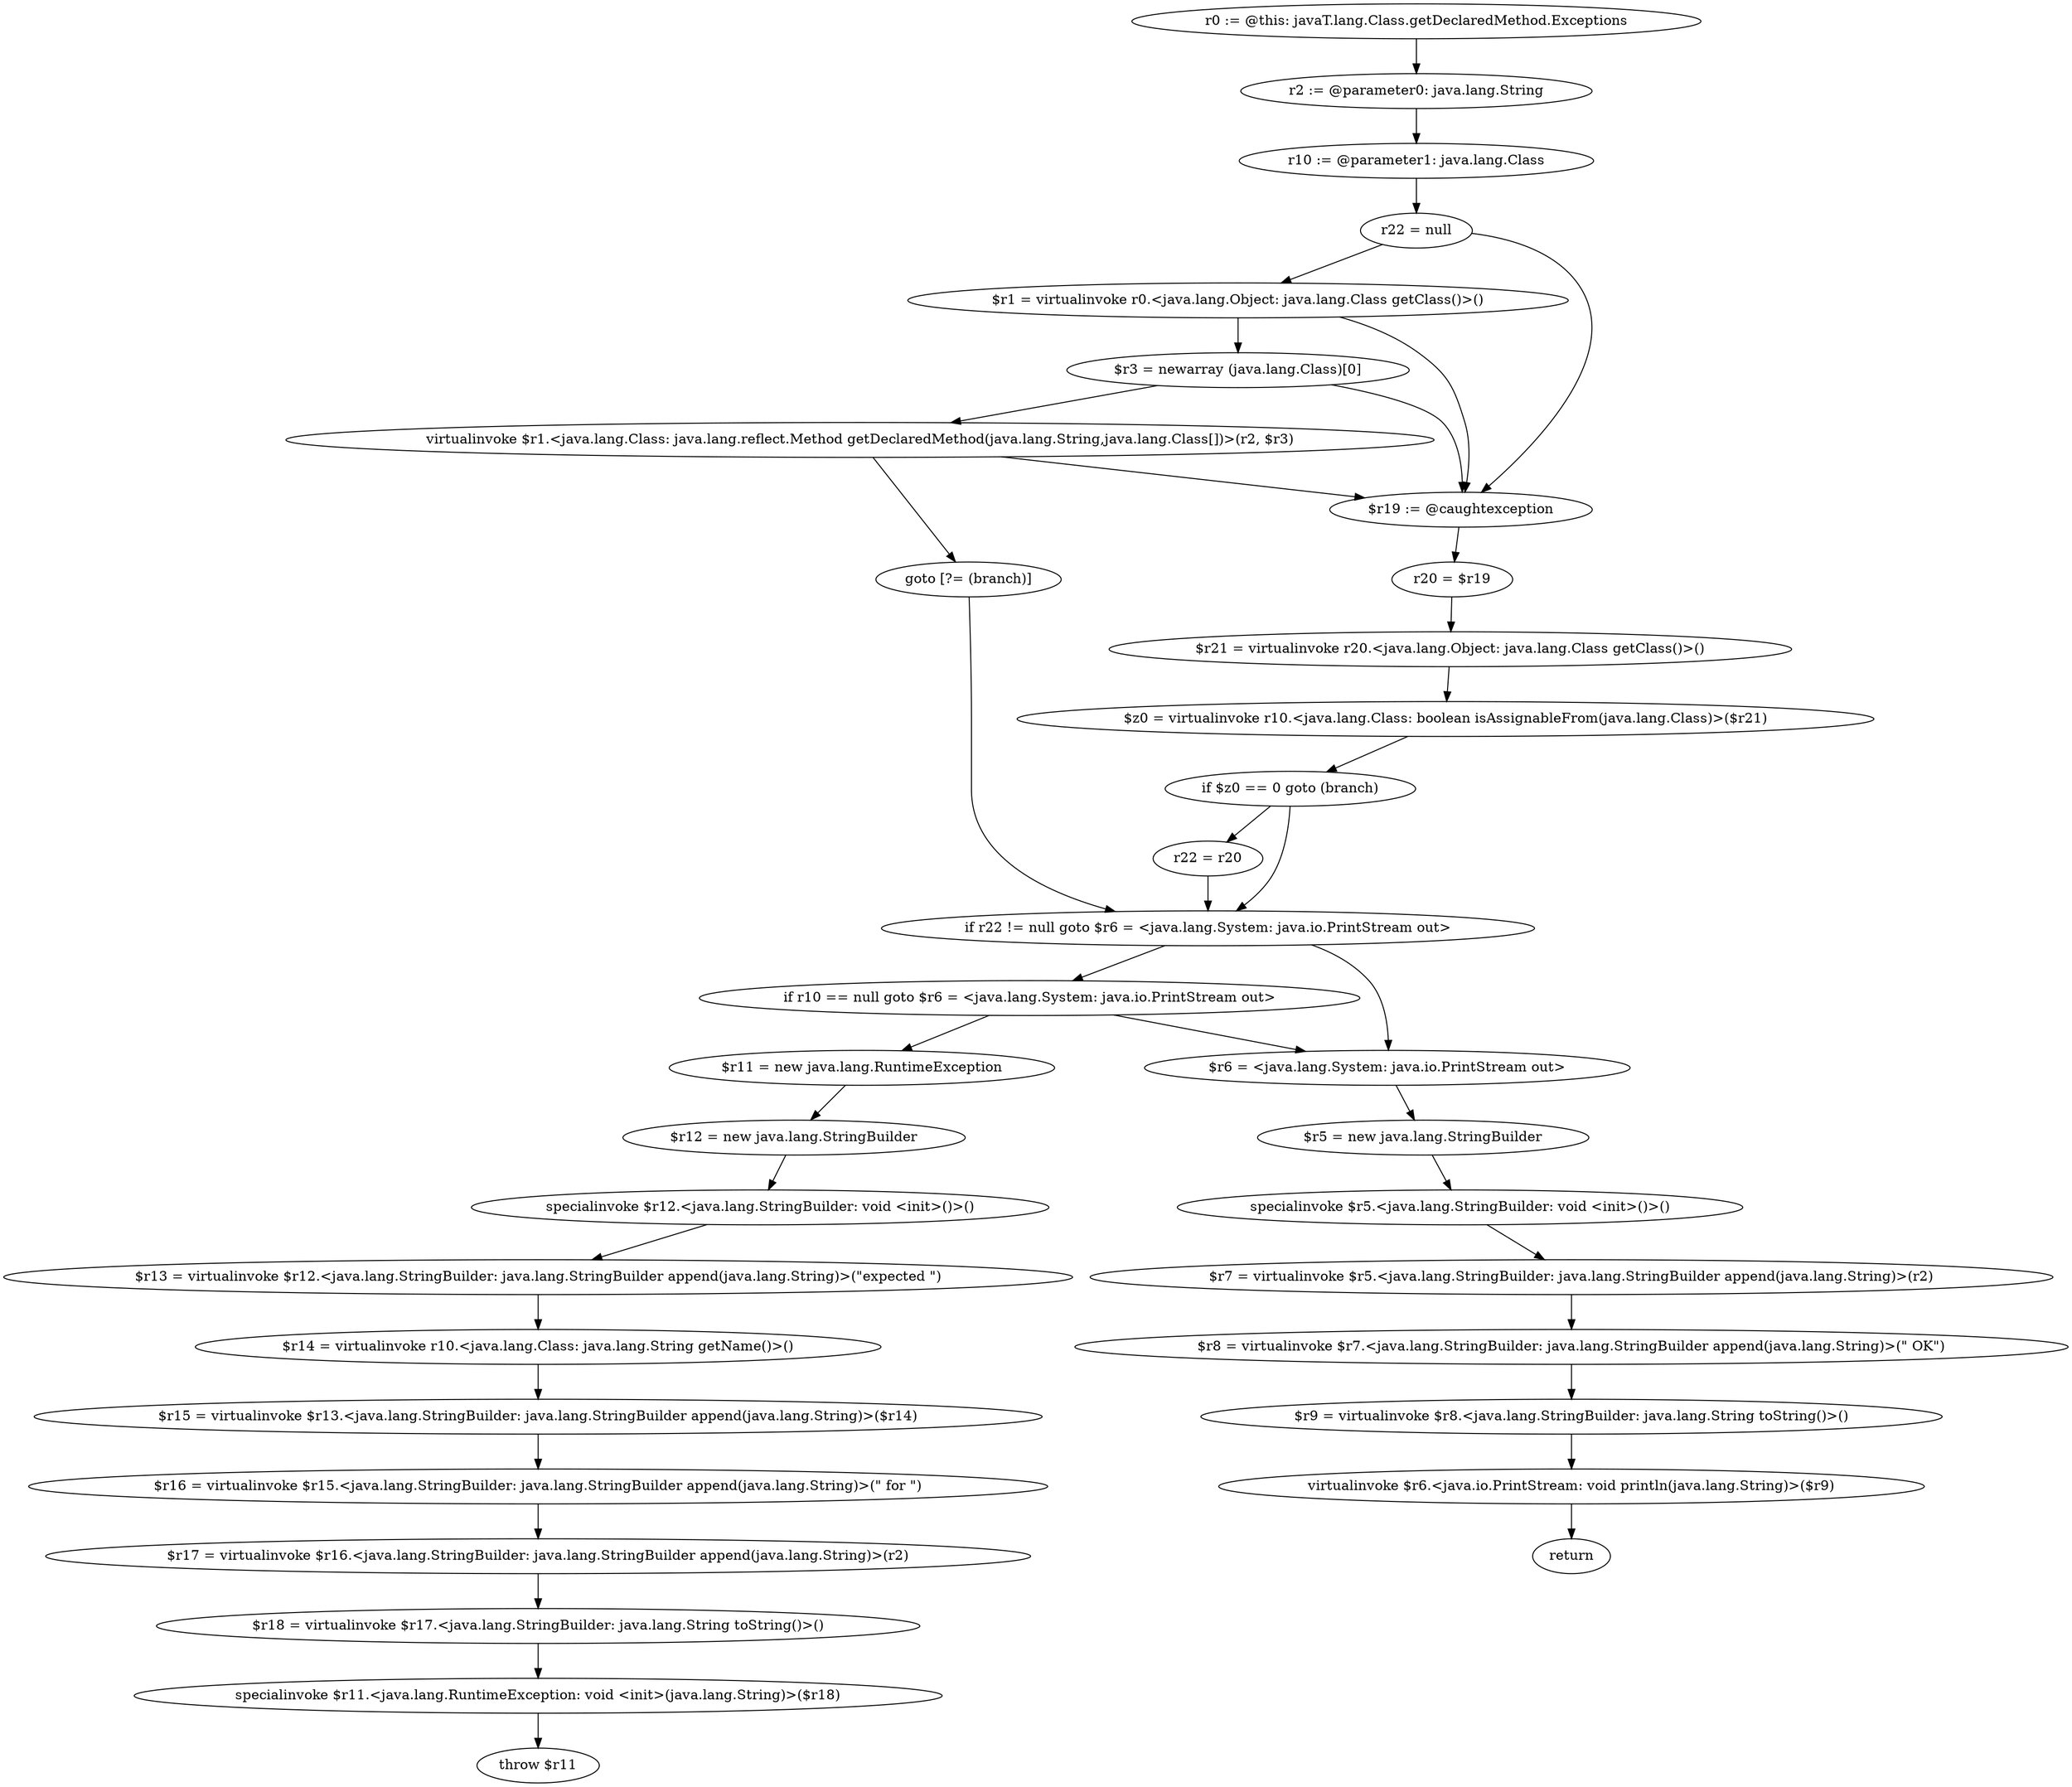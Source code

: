 digraph "unitGraph" {
    "r0 := @this: javaT.lang.Class.getDeclaredMethod.Exceptions"
    "r2 := @parameter0: java.lang.String"
    "r10 := @parameter1: java.lang.Class"
    "r22 = null"
    "$r1 = virtualinvoke r0.<java.lang.Object: java.lang.Class getClass()>()"
    "$r3 = newarray (java.lang.Class)[0]"
    "virtualinvoke $r1.<java.lang.Class: java.lang.reflect.Method getDeclaredMethod(java.lang.String,java.lang.Class[])>(r2, $r3)"
    "goto [?= (branch)]"
    "$r19 := @caughtexception"
    "r20 = $r19"
    "$r21 = virtualinvoke r20.<java.lang.Object: java.lang.Class getClass()>()"
    "$z0 = virtualinvoke r10.<java.lang.Class: boolean isAssignableFrom(java.lang.Class)>($r21)"
    "if $z0 == 0 goto (branch)"
    "r22 = r20"
    "if r22 != null goto $r6 = <java.lang.System: java.io.PrintStream out>"
    "if r10 == null goto $r6 = <java.lang.System: java.io.PrintStream out>"
    "$r11 = new java.lang.RuntimeException"
    "$r12 = new java.lang.StringBuilder"
    "specialinvoke $r12.<java.lang.StringBuilder: void <init>()>()"
    "$r13 = virtualinvoke $r12.<java.lang.StringBuilder: java.lang.StringBuilder append(java.lang.String)>(\"expected \")"
    "$r14 = virtualinvoke r10.<java.lang.Class: java.lang.String getName()>()"
    "$r15 = virtualinvoke $r13.<java.lang.StringBuilder: java.lang.StringBuilder append(java.lang.String)>($r14)"
    "$r16 = virtualinvoke $r15.<java.lang.StringBuilder: java.lang.StringBuilder append(java.lang.String)>(\" for \")"
    "$r17 = virtualinvoke $r16.<java.lang.StringBuilder: java.lang.StringBuilder append(java.lang.String)>(r2)"
    "$r18 = virtualinvoke $r17.<java.lang.StringBuilder: java.lang.String toString()>()"
    "specialinvoke $r11.<java.lang.RuntimeException: void <init>(java.lang.String)>($r18)"
    "throw $r11"
    "$r6 = <java.lang.System: java.io.PrintStream out>"
    "$r5 = new java.lang.StringBuilder"
    "specialinvoke $r5.<java.lang.StringBuilder: void <init>()>()"
    "$r7 = virtualinvoke $r5.<java.lang.StringBuilder: java.lang.StringBuilder append(java.lang.String)>(r2)"
    "$r8 = virtualinvoke $r7.<java.lang.StringBuilder: java.lang.StringBuilder append(java.lang.String)>(\" OK\")"
    "$r9 = virtualinvoke $r8.<java.lang.StringBuilder: java.lang.String toString()>()"
    "virtualinvoke $r6.<java.io.PrintStream: void println(java.lang.String)>($r9)"
    "return"
    "r0 := @this: javaT.lang.Class.getDeclaredMethod.Exceptions"->"r2 := @parameter0: java.lang.String";
    "r2 := @parameter0: java.lang.String"->"r10 := @parameter1: java.lang.Class";
    "r10 := @parameter1: java.lang.Class"->"r22 = null";
    "r22 = null"->"$r1 = virtualinvoke r0.<java.lang.Object: java.lang.Class getClass()>()";
    "r22 = null"->"$r19 := @caughtexception";
    "$r1 = virtualinvoke r0.<java.lang.Object: java.lang.Class getClass()>()"->"$r3 = newarray (java.lang.Class)[0]";
    "$r1 = virtualinvoke r0.<java.lang.Object: java.lang.Class getClass()>()"->"$r19 := @caughtexception";
    "$r3 = newarray (java.lang.Class)[0]"->"virtualinvoke $r1.<java.lang.Class: java.lang.reflect.Method getDeclaredMethod(java.lang.String,java.lang.Class[])>(r2, $r3)";
    "$r3 = newarray (java.lang.Class)[0]"->"$r19 := @caughtexception";
    "virtualinvoke $r1.<java.lang.Class: java.lang.reflect.Method getDeclaredMethod(java.lang.String,java.lang.Class[])>(r2, $r3)"->"goto [?= (branch)]";
    "virtualinvoke $r1.<java.lang.Class: java.lang.reflect.Method getDeclaredMethod(java.lang.String,java.lang.Class[])>(r2, $r3)"->"$r19 := @caughtexception";
    "goto [?= (branch)]"->"if r22 != null goto $r6 = <java.lang.System: java.io.PrintStream out>";
    "$r19 := @caughtexception"->"r20 = $r19";
    "r20 = $r19"->"$r21 = virtualinvoke r20.<java.lang.Object: java.lang.Class getClass()>()";
    "$r21 = virtualinvoke r20.<java.lang.Object: java.lang.Class getClass()>()"->"$z0 = virtualinvoke r10.<java.lang.Class: boolean isAssignableFrom(java.lang.Class)>($r21)";
    "$z0 = virtualinvoke r10.<java.lang.Class: boolean isAssignableFrom(java.lang.Class)>($r21)"->"if $z0 == 0 goto (branch)";
    "if $z0 == 0 goto (branch)"->"r22 = r20";
    "if $z0 == 0 goto (branch)"->"if r22 != null goto $r6 = <java.lang.System: java.io.PrintStream out>";
    "r22 = r20"->"if r22 != null goto $r6 = <java.lang.System: java.io.PrintStream out>";
    "if r22 != null goto $r6 = <java.lang.System: java.io.PrintStream out>"->"if r10 == null goto $r6 = <java.lang.System: java.io.PrintStream out>";
    "if r22 != null goto $r6 = <java.lang.System: java.io.PrintStream out>"->"$r6 = <java.lang.System: java.io.PrintStream out>";
    "if r10 == null goto $r6 = <java.lang.System: java.io.PrintStream out>"->"$r11 = new java.lang.RuntimeException";
    "if r10 == null goto $r6 = <java.lang.System: java.io.PrintStream out>"->"$r6 = <java.lang.System: java.io.PrintStream out>";
    "$r11 = new java.lang.RuntimeException"->"$r12 = new java.lang.StringBuilder";
    "$r12 = new java.lang.StringBuilder"->"specialinvoke $r12.<java.lang.StringBuilder: void <init>()>()";
    "specialinvoke $r12.<java.lang.StringBuilder: void <init>()>()"->"$r13 = virtualinvoke $r12.<java.lang.StringBuilder: java.lang.StringBuilder append(java.lang.String)>(\"expected \")";
    "$r13 = virtualinvoke $r12.<java.lang.StringBuilder: java.lang.StringBuilder append(java.lang.String)>(\"expected \")"->"$r14 = virtualinvoke r10.<java.lang.Class: java.lang.String getName()>()";
    "$r14 = virtualinvoke r10.<java.lang.Class: java.lang.String getName()>()"->"$r15 = virtualinvoke $r13.<java.lang.StringBuilder: java.lang.StringBuilder append(java.lang.String)>($r14)";
    "$r15 = virtualinvoke $r13.<java.lang.StringBuilder: java.lang.StringBuilder append(java.lang.String)>($r14)"->"$r16 = virtualinvoke $r15.<java.lang.StringBuilder: java.lang.StringBuilder append(java.lang.String)>(\" for \")";
    "$r16 = virtualinvoke $r15.<java.lang.StringBuilder: java.lang.StringBuilder append(java.lang.String)>(\" for \")"->"$r17 = virtualinvoke $r16.<java.lang.StringBuilder: java.lang.StringBuilder append(java.lang.String)>(r2)";
    "$r17 = virtualinvoke $r16.<java.lang.StringBuilder: java.lang.StringBuilder append(java.lang.String)>(r2)"->"$r18 = virtualinvoke $r17.<java.lang.StringBuilder: java.lang.String toString()>()";
    "$r18 = virtualinvoke $r17.<java.lang.StringBuilder: java.lang.String toString()>()"->"specialinvoke $r11.<java.lang.RuntimeException: void <init>(java.lang.String)>($r18)";
    "specialinvoke $r11.<java.lang.RuntimeException: void <init>(java.lang.String)>($r18)"->"throw $r11";
    "$r6 = <java.lang.System: java.io.PrintStream out>"->"$r5 = new java.lang.StringBuilder";
    "$r5 = new java.lang.StringBuilder"->"specialinvoke $r5.<java.lang.StringBuilder: void <init>()>()";
    "specialinvoke $r5.<java.lang.StringBuilder: void <init>()>()"->"$r7 = virtualinvoke $r5.<java.lang.StringBuilder: java.lang.StringBuilder append(java.lang.String)>(r2)";
    "$r7 = virtualinvoke $r5.<java.lang.StringBuilder: java.lang.StringBuilder append(java.lang.String)>(r2)"->"$r8 = virtualinvoke $r7.<java.lang.StringBuilder: java.lang.StringBuilder append(java.lang.String)>(\" OK\")";
    "$r8 = virtualinvoke $r7.<java.lang.StringBuilder: java.lang.StringBuilder append(java.lang.String)>(\" OK\")"->"$r9 = virtualinvoke $r8.<java.lang.StringBuilder: java.lang.String toString()>()";
    "$r9 = virtualinvoke $r8.<java.lang.StringBuilder: java.lang.String toString()>()"->"virtualinvoke $r6.<java.io.PrintStream: void println(java.lang.String)>($r9)";
    "virtualinvoke $r6.<java.io.PrintStream: void println(java.lang.String)>($r9)"->"return";
}
